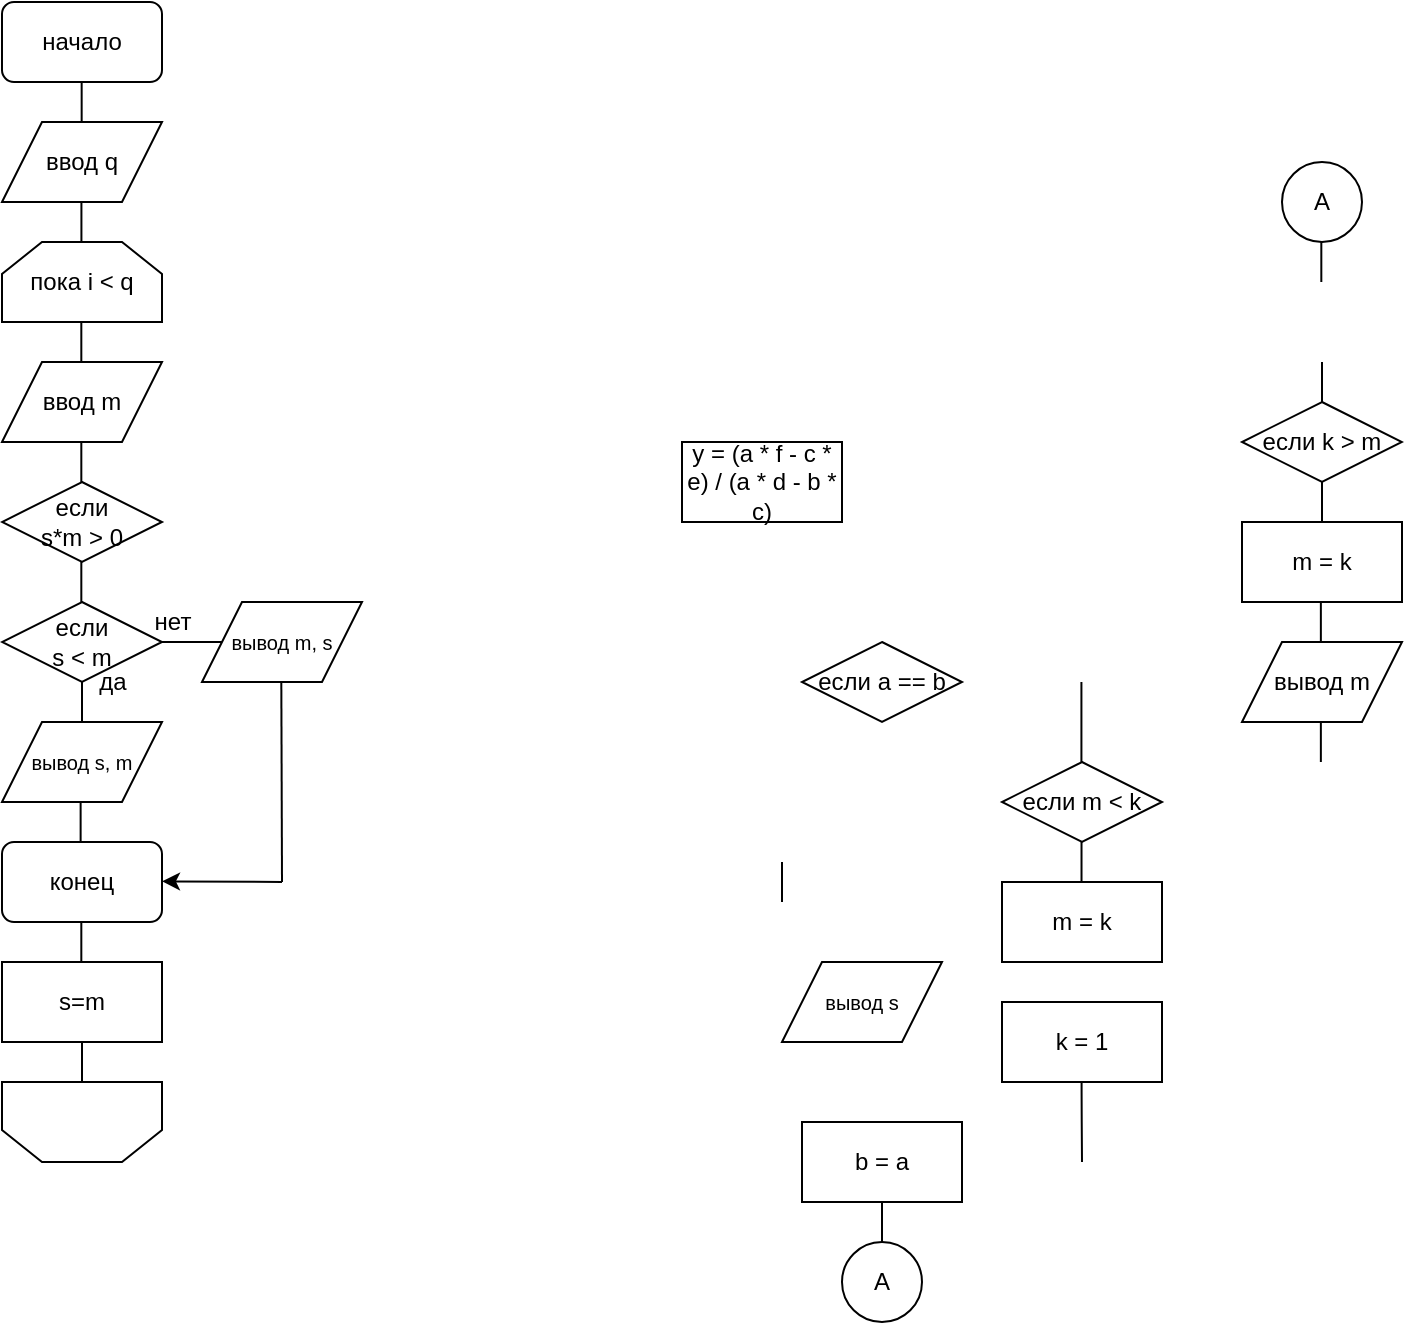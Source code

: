 <mxfile version="14.8.4" type="github">
  <diagram id="jxAJT3Dp_lEYtX4IT00w" name="Page-1">
    <mxGraphModel dx="1173" dy="682" grid="1" gridSize="10" guides="1" tooltips="1" connect="1" arrows="1" fold="1" page="1" pageScale="1" pageWidth="827" pageHeight="1169" math="0" shadow="0">
      <root>
        <mxCell id="0" />
        <mxCell id="1" parent="0" />
        <mxCell id="q-B6tYfIVw1v354TyaNC-1" value="начало" style="rounded=1;whiteSpace=wrap;html=1;" parent="1" vertex="1">
          <mxGeometry x="120" y="40" width="80" height="40" as="geometry" />
        </mxCell>
        <mxCell id="q-B6tYfIVw1v354TyaNC-2" value="ввод q" style="shape=parallelogram;perimeter=parallelogramPerimeter;whiteSpace=wrap;html=1;fixedSize=1;" parent="1" vertex="1">
          <mxGeometry x="120" y="100" width="80" height="40" as="geometry" />
        </mxCell>
        <mxCell id="q-B6tYfIVw1v354TyaNC-3" value="" style="endArrow=none;html=1;" parent="1" edge="1">
          <mxGeometry width="50" height="50" relative="1" as="geometry">
            <mxPoint x="159.83" y="100" as="sourcePoint" />
            <mxPoint x="159.83" y="80" as="targetPoint" />
            <Array as="points">
              <mxPoint x="159.83" y="90" />
            </Array>
          </mxGeometry>
        </mxCell>
        <mxCell id="q-B6tYfIVw1v354TyaNC-4" value="" style="endArrow=none;html=1;" parent="1" edge="1">
          <mxGeometry width="50" height="50" relative="1" as="geometry">
            <mxPoint x="159.66" y="220" as="sourcePoint" />
            <mxPoint x="159.66" y="200" as="targetPoint" />
            <Array as="points">
              <mxPoint x="159.66" y="210" />
            </Array>
          </mxGeometry>
        </mxCell>
        <mxCell id="q-B6tYfIVw1v354TyaNC-19" value="конец" style="rounded=1;whiteSpace=wrap;html=1;" parent="1" vertex="1">
          <mxGeometry x="120" y="460" width="80" height="40" as="geometry" />
        </mxCell>
        <mxCell id="q-B6tYfIVw1v354TyaNC-56" value="" style="endArrow=none;html=1;" parent="1" edge="1">
          <mxGeometry width="50" height="50" relative="1" as="geometry">
            <mxPoint x="779.43" y="420" as="sourcePoint" />
            <mxPoint x="779.43" y="400" as="targetPoint" />
          </mxGeometry>
        </mxCell>
        <mxCell id="as-uDfVPaRtVAODGeOcq-2" value="пока i &amp;lt; q" style="shape=loopLimit;whiteSpace=wrap;html=1;size=20;" parent="1" vertex="1">
          <mxGeometry x="120" y="160" width="80" height="40" as="geometry" />
        </mxCell>
        <mxCell id="as-uDfVPaRtVAODGeOcq-5" value="" style="endArrow=none;html=1;" parent="1" edge="1">
          <mxGeometry width="50" height="50" relative="1" as="geometry">
            <mxPoint x="159.66" y="280" as="sourcePoint" />
            <mxPoint x="159.66" y="260" as="targetPoint" />
            <Array as="points">
              <mxPoint x="159.66" y="270" />
            </Array>
          </mxGeometry>
        </mxCell>
        <mxCell id="0Lpr6tSooY7eldmH0HWz-1" value="если &lt;br&gt;s*m &amp;gt; 0" style="rhombus;whiteSpace=wrap;html=1;" parent="1" vertex="1">
          <mxGeometry x="120" y="280" width="80" height="40" as="geometry" />
        </mxCell>
        <mxCell id="0Lpr6tSooY7eldmH0HWz-2" value="" style="endArrow=none;html=1;" parent="1" edge="1">
          <mxGeometry width="50" height="50" relative="1" as="geometry">
            <mxPoint x="160.0" y="580" as="sourcePoint" />
            <mxPoint x="160.0" y="560" as="targetPoint" />
            <Array as="points">
              <mxPoint x="160.0" y="570" />
            </Array>
          </mxGeometry>
        </mxCell>
        <mxCell id="0Lpr6tSooY7eldmH0HWz-3" value="если a == b" style="rhombus;whiteSpace=wrap;html=1;" parent="1" vertex="1">
          <mxGeometry x="520" y="360" width="80" height="40" as="geometry" />
        </mxCell>
        <mxCell id="0Lpr6tSooY7eldmH0HWz-4" value="" style="endArrow=none;html=1;" parent="1" edge="1">
          <mxGeometry width="50" height="50" relative="1" as="geometry">
            <mxPoint x="160.0" y="400" as="sourcePoint" />
            <mxPoint x="160.0" y="380" as="targetPoint" />
            <Array as="points">
              <mxPoint x="160.0" y="390" />
            </Array>
          </mxGeometry>
        </mxCell>
        <mxCell id="0Lpr6tSooY7eldmH0HWz-5" value="да" style="text;html=1;align=center;verticalAlign=middle;resizable=0;points=[];autosize=1;strokeColor=none;" parent="1" vertex="1">
          <mxGeometry x="160" y="370" width="30" height="20" as="geometry" />
        </mxCell>
        <mxCell id="0Lpr6tSooY7eldmH0HWz-6" value="нет" style="text;html=1;align=center;verticalAlign=middle;resizable=0;points=[];autosize=1;strokeColor=none;" parent="1" vertex="1">
          <mxGeometry x="190" y="340" width="30" height="20" as="geometry" />
        </mxCell>
        <mxCell id="0Lpr6tSooY7eldmH0HWz-7" value="" style="endArrow=none;html=1;entryX=0;entryY=0.5;entryDx=0;entryDy=0;" parent="1" edge="1" target="TeU_szkID0HRHD4BmNii-5">
          <mxGeometry width="50" height="50" relative="1" as="geometry">
            <mxPoint x="200" y="360" as="sourcePoint" />
            <mxPoint x="220" y="360" as="targetPoint" />
          </mxGeometry>
        </mxCell>
        <mxCell id="0Lpr6tSooY7eldmH0HWz-8" value="s=m" style="rounded=0;whiteSpace=wrap;html=1;" parent="1" vertex="1">
          <mxGeometry x="120" y="520" width="80" height="40" as="geometry" />
        </mxCell>
        <mxCell id="0Lpr6tSooY7eldmH0HWz-9" value="если m &amp;lt; k" style="rhombus;whiteSpace=wrap;html=1;" parent="1" vertex="1">
          <mxGeometry x="620" y="420" width="80" height="40" as="geometry" />
        </mxCell>
        <mxCell id="0Lpr6tSooY7eldmH0HWz-10" value="" style="endArrow=none;html=1;" parent="1" edge="1">
          <mxGeometry width="50" height="50" relative="1" as="geometry">
            <mxPoint x="659.71" y="420" as="sourcePoint" />
            <mxPoint x="659.71" y="380" as="targetPoint" />
          </mxGeometry>
        </mxCell>
        <mxCell id="0Lpr6tSooY7eldmH0HWz-11" value="m = k" style="rounded=0;whiteSpace=wrap;html=1;" parent="1" vertex="1">
          <mxGeometry x="620" y="480" width="80" height="40" as="geometry" />
        </mxCell>
        <mxCell id="0Lpr6tSooY7eldmH0HWz-13" value="" style="endArrow=none;html=1;" parent="1" edge="1">
          <mxGeometry width="50" height="50" relative="1" as="geometry">
            <mxPoint x="659.76" y="480" as="sourcePoint" />
            <mxPoint x="659.76" y="460" as="targetPoint" />
            <Array as="points">
              <mxPoint x="659.76" y="470" />
            </Array>
          </mxGeometry>
        </mxCell>
        <mxCell id="0Lpr6tSooY7eldmH0HWz-14" value="k = 1" style="rounded=0;whiteSpace=wrap;html=1;" parent="1" vertex="1">
          <mxGeometry x="620" y="540" width="80" height="40" as="geometry" />
        </mxCell>
        <mxCell id="0Lpr6tSooY7eldmH0HWz-15" value="" style="endArrow=none;html=1;" parent="1" edge="1">
          <mxGeometry width="50" height="50" relative="1" as="geometry">
            <mxPoint x="159.31" y="460" as="sourcePoint" />
            <mxPoint x="159.31" y="440" as="targetPoint" />
            <Array as="points">
              <mxPoint x="159.31" y="450" />
            </Array>
          </mxGeometry>
        </mxCell>
        <mxCell id="0Lpr6tSooY7eldmH0HWz-16" value="" style="endArrow=none;html=1;" parent="1" edge="1">
          <mxGeometry width="50" height="50" relative="1" as="geometry">
            <mxPoint x="260" y="480" as="sourcePoint" />
            <mxPoint x="259.66" y="380" as="targetPoint" />
          </mxGeometry>
        </mxCell>
        <mxCell id="0Lpr6tSooY7eldmH0HWz-17" value="b = a" style="rounded=0;whiteSpace=wrap;html=1;" parent="1" vertex="1">
          <mxGeometry x="520" y="600" width="80" height="40" as="geometry" />
        </mxCell>
        <mxCell id="0Lpr6tSooY7eldmH0HWz-18" value="" style="endArrow=classic;html=1;" parent="1" edge="1">
          <mxGeometry width="50" height="50" relative="1" as="geometry">
            <mxPoint x="260" y="479.95" as="sourcePoint" />
            <mxPoint x="200" y="479.66" as="targetPoint" />
          </mxGeometry>
        </mxCell>
        <mxCell id="0Lpr6tSooY7eldmH0HWz-19" value="" style="endArrow=none;html=1;" parent="1" edge="1">
          <mxGeometry width="50" height="50" relative="1" as="geometry">
            <mxPoint x="660" y="620" as="sourcePoint" />
            <mxPoint x="659.8" y="580" as="targetPoint" />
            <Array as="points">
              <mxPoint x="659.8" y="590" />
            </Array>
          </mxGeometry>
        </mxCell>
        <mxCell id="0Lpr6tSooY7eldmH0HWz-20" value="если k &amp;gt; m" style="rhombus;whiteSpace=wrap;html=1;" parent="1" vertex="1">
          <mxGeometry x="740" y="240" width="80" height="40" as="geometry" />
        </mxCell>
        <mxCell id="0Lpr6tSooY7eldmH0HWz-21" value="m = k" style="rounded=0;whiteSpace=wrap;html=1;" parent="1" vertex="1">
          <mxGeometry x="740" y="300" width="80" height="40" as="geometry" />
        </mxCell>
        <mxCell id="0Lpr6tSooY7eldmH0HWz-22" value="вывод m" style="shape=parallelogram;perimeter=parallelogramPerimeter;whiteSpace=wrap;html=1;fixedSize=1;" parent="1" vertex="1">
          <mxGeometry x="740" y="360" width="80" height="40" as="geometry" />
        </mxCell>
        <mxCell id="0Lpr6tSooY7eldmH0HWz-23" value="" style="shape=loopLimit;whiteSpace=wrap;html=1;size=20;rotation=-180;" parent="1" vertex="1">
          <mxGeometry x="120" y="580" width="80" height="40" as="geometry" />
        </mxCell>
        <mxCell id="0Lpr6tSooY7eldmH0HWz-24" value="" style="endArrow=none;html=1;" parent="1" edge="1">
          <mxGeometry width="50" height="50" relative="1" as="geometry">
            <mxPoint x="560" y="660" as="sourcePoint" />
            <mxPoint x="560" y="640" as="targetPoint" />
            <Array as="points">
              <mxPoint x="560" y="650" />
            </Array>
          </mxGeometry>
        </mxCell>
        <mxCell id="0Lpr6tSooY7eldmH0HWz-25" value="" style="endArrow=none;html=1;" parent="1" edge="1">
          <mxGeometry width="50" height="50" relative="1" as="geometry">
            <mxPoint x="780" y="240" as="sourcePoint" />
            <mxPoint x="780" y="220" as="targetPoint" />
            <Array as="points">
              <mxPoint x="780" y="230" />
            </Array>
          </mxGeometry>
        </mxCell>
        <mxCell id="0Lpr6tSooY7eldmH0HWz-26" value="" style="endArrow=none;html=1;" parent="1" edge="1">
          <mxGeometry width="50" height="50" relative="1" as="geometry">
            <mxPoint x="780" y="300" as="sourcePoint" />
            <mxPoint x="780" y="280" as="targetPoint" />
            <Array as="points">
              <mxPoint x="780" y="290" />
            </Array>
          </mxGeometry>
        </mxCell>
        <mxCell id="0Lpr6tSooY7eldmH0HWz-27" value="" style="endArrow=none;html=1;" parent="1" edge="1">
          <mxGeometry width="50" height="50" relative="1" as="geometry">
            <mxPoint x="779.43" y="360" as="sourcePoint" />
            <mxPoint x="779.43" y="340" as="targetPoint" />
            <Array as="points">
              <mxPoint x="779.43" y="350" />
            </Array>
          </mxGeometry>
        </mxCell>
        <mxCell id="0Lpr6tSooY7eldmH0HWz-28" value="A" style="ellipse;whiteSpace=wrap;html=1;aspect=fixed;" parent="1" vertex="1">
          <mxGeometry x="540" y="660" width="40" height="40" as="geometry" />
        </mxCell>
        <mxCell id="0Lpr6tSooY7eldmH0HWz-29" value="A" style="ellipse;whiteSpace=wrap;html=1;aspect=fixed;" parent="1" vertex="1">
          <mxGeometry x="760" y="120" width="40" height="40" as="geometry" />
        </mxCell>
        <mxCell id="0Lpr6tSooY7eldmH0HWz-30" value="" style="endArrow=none;html=1;" parent="1" edge="1">
          <mxGeometry width="50" height="50" relative="1" as="geometry">
            <mxPoint x="779.66" y="180" as="sourcePoint" />
            <mxPoint x="779.66" y="160" as="targetPoint" />
            <Array as="points">
              <mxPoint x="779.66" y="170" />
            </Array>
          </mxGeometry>
        </mxCell>
        <mxCell id="TC49I6aeEAGeaz-uQ3c7-1" value="&lt;font size=&quot;1&quot;&gt;вывод s&lt;/font&gt;" style="shape=parallelogram;perimeter=parallelogramPerimeter;whiteSpace=wrap;html=1;fixedSize=1;" parent="1" vertex="1">
          <mxGeometry x="510" y="520" width="80" height="40" as="geometry" />
        </mxCell>
        <mxCell id="TC49I6aeEAGeaz-uQ3c7-3" value="" style="endArrow=none;html=1;" parent="1" edge="1">
          <mxGeometry width="50" height="50" relative="1" as="geometry">
            <mxPoint x="159.71" y="160" as="sourcePoint" />
            <mxPoint x="159.71" y="140" as="targetPoint" />
            <Array as="points">
              <mxPoint x="159.71" y="150" />
            </Array>
          </mxGeometry>
        </mxCell>
        <mxCell id="TC49I6aeEAGeaz-uQ3c7-4" value="" style="endArrow=none;html=1;" parent="1" edge="1">
          <mxGeometry width="50" height="50" relative="1" as="geometry">
            <mxPoint x="510.0" y="490" as="sourcePoint" />
            <mxPoint x="510.0" y="470" as="targetPoint" />
            <Array as="points">
              <mxPoint x="510.0" y="480" />
            </Array>
          </mxGeometry>
        </mxCell>
        <mxCell id="TC49I6aeEAGeaz-uQ3c7-5" value="" style="endArrow=none;html=1;" parent="1" edge="1">
          <mxGeometry width="50" height="50" relative="1" as="geometry">
            <mxPoint x="159.66" y="340" as="sourcePoint" />
            <mxPoint x="159.66" y="320" as="targetPoint" />
            <Array as="points">
              <mxPoint x="159.66" y="330" />
            </Array>
          </mxGeometry>
        </mxCell>
        <mxCell id="TC49I6aeEAGeaz-uQ3c7-6" value="y = (a * f - c * e) / (a * d - b * c)" style="rounded=0;whiteSpace=wrap;html=1;" parent="1" vertex="1">
          <mxGeometry x="460" y="260" width="80" height="40" as="geometry" />
        </mxCell>
        <mxCell id="TC49I6aeEAGeaz-uQ3c7-7" value="" style="endArrow=none;html=1;" parent="1" edge="1">
          <mxGeometry width="50" height="50" relative="1" as="geometry">
            <mxPoint x="159.66" y="520" as="sourcePoint" />
            <mxPoint x="159.66" y="500" as="targetPoint" />
            <Array as="points">
              <mxPoint x="159.66" y="510" />
            </Array>
          </mxGeometry>
        </mxCell>
        <mxCell id="TeU_szkID0HRHD4BmNii-1" value="ввод m" style="shape=parallelogram;perimeter=parallelogramPerimeter;whiteSpace=wrap;html=1;fixedSize=1;" vertex="1" parent="1">
          <mxGeometry x="120" y="220" width="80" height="40" as="geometry" />
        </mxCell>
        <mxCell id="TeU_szkID0HRHD4BmNii-3" value="если &lt;br&gt;s &amp;lt; m" style="rhombus;whiteSpace=wrap;html=1;" vertex="1" parent="1">
          <mxGeometry x="120" y="340" width="80" height="40" as="geometry" />
        </mxCell>
        <mxCell id="TeU_szkID0HRHD4BmNii-4" value="&lt;font size=&quot;1&quot;&gt;вывод s, m&lt;/font&gt;" style="shape=parallelogram;perimeter=parallelogramPerimeter;whiteSpace=wrap;html=1;fixedSize=1;" vertex="1" parent="1">
          <mxGeometry x="120" y="400" width="80" height="40" as="geometry" />
        </mxCell>
        <mxCell id="TeU_szkID0HRHD4BmNii-5" value="&lt;font size=&quot;1&quot;&gt;вывод m, s&lt;/font&gt;" style="shape=parallelogram;perimeter=parallelogramPerimeter;whiteSpace=wrap;html=1;fixedSize=1;" vertex="1" parent="1">
          <mxGeometry x="220" y="340" width="80" height="40" as="geometry" />
        </mxCell>
      </root>
    </mxGraphModel>
  </diagram>
</mxfile>
